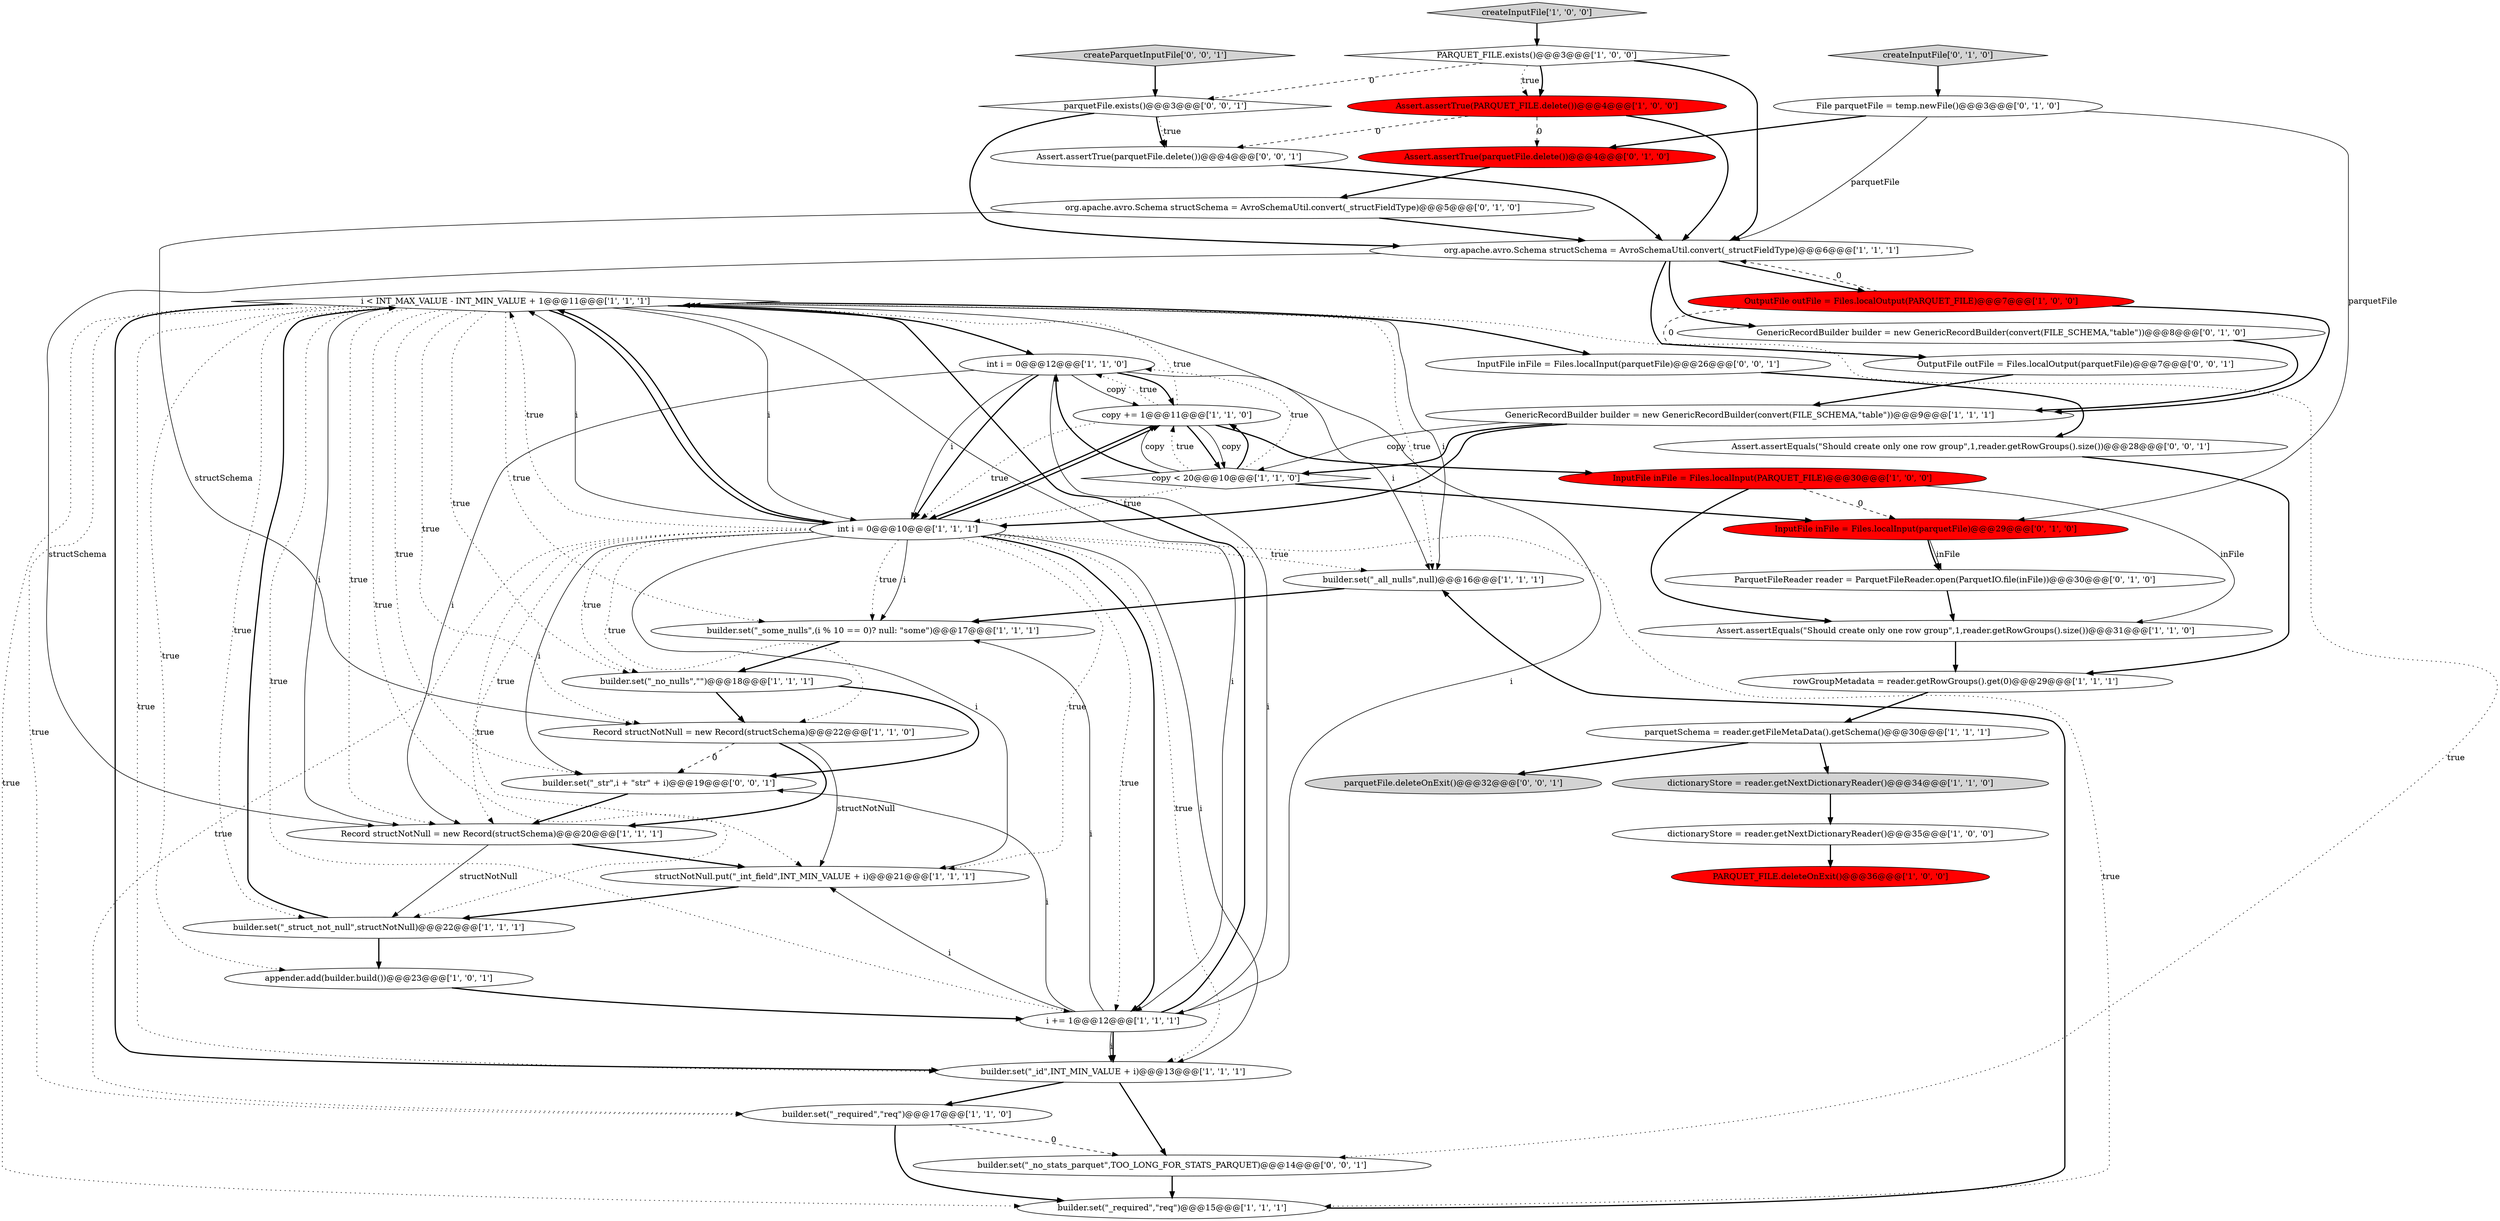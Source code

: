 digraph {
10 [style = filled, label = "InputFile inFile = Files.localInput(PARQUET_FILE)@@@30@@@['1', '0', '0']", fillcolor = red, shape = ellipse image = "AAA1AAABBB1BBB"];
33 [style = filled, label = "ParquetFileReader reader = ParquetFileReader.open(ParquetIO.file(inFile))@@@30@@@['0', '1', '0']", fillcolor = white, shape = ellipse image = "AAA0AAABBB2BBB"];
21 [style = filled, label = "builder.set(\"_all_nulls\",null)@@@16@@@['1', '1', '1']", fillcolor = white, shape = ellipse image = "AAA0AAABBB1BBB"];
13 [style = filled, label = "builder.set(\"_id\",INT_MIN_VALUE + i)@@@13@@@['1', '1', '1']", fillcolor = white, shape = ellipse image = "AAA0AAABBB1BBB"];
31 [style = filled, label = "Assert.assertTrue(parquetFile.delete())@@@4@@@['0', '1', '0']", fillcolor = red, shape = ellipse image = "AAA1AAABBB2BBB"];
9 [style = filled, label = "structNotNull.put(\"_int_field\",INT_MIN_VALUE + i)@@@21@@@['1', '1', '1']", fillcolor = white, shape = ellipse image = "AAA0AAABBB1BBB"];
32 [style = filled, label = "File parquetFile = temp.newFile()@@@3@@@['0', '1', '0']", fillcolor = white, shape = ellipse image = "AAA0AAABBB2BBB"];
18 [style = filled, label = "OutputFile outFile = Files.localOutput(PARQUET_FILE)@@@7@@@['1', '0', '0']", fillcolor = red, shape = ellipse image = "AAA1AAABBB1BBB"];
14 [style = filled, label = "appender.add(builder.build())@@@23@@@['1', '0', '1']", fillcolor = white, shape = ellipse image = "AAA0AAABBB1BBB"];
29 [style = filled, label = "dictionaryStore = reader.getNextDictionaryReader()@@@34@@@['1', '1', '0']", fillcolor = lightgray, shape = ellipse image = "AAA0AAABBB1BBB"];
12 [style = filled, label = "builder.set(\"_no_nulls\",\"\")@@@18@@@['1', '1', '1']", fillcolor = white, shape = ellipse image = "AAA0AAABBB1BBB"];
3 [style = filled, label = "builder.set(\"_some_nulls\",(i % 10 == 0)? null: \"some\")@@@17@@@['1', '1', '1']", fillcolor = white, shape = ellipse image = "AAA0AAABBB1BBB"];
6 [style = filled, label = "copy += 1@@@11@@@['1', '1', '0']", fillcolor = white, shape = ellipse image = "AAA0AAABBB1BBB"];
1 [style = filled, label = "Assert.assertEquals(\"Should create only one row group\",1,reader.getRowGroups().size())@@@31@@@['1', '1', '0']", fillcolor = white, shape = ellipse image = "AAA0AAABBB1BBB"];
39 [style = filled, label = "builder.set(\"_str\",i + \"str\" + i)@@@19@@@['0', '0', '1']", fillcolor = white, shape = ellipse image = "AAA0AAABBB3BBB"];
37 [style = filled, label = "Assert.assertTrue(parquetFile.delete())@@@4@@@['0', '0', '1']", fillcolor = white, shape = ellipse image = "AAA0AAABBB3BBB"];
15 [style = filled, label = "rowGroupMetadata = reader.getRowGroups().get(0)@@@29@@@['1', '1', '1']", fillcolor = white, shape = ellipse image = "AAA0AAABBB1BBB"];
23 [style = filled, label = "PARQUET_FILE.exists()@@@3@@@['1', '0', '0']", fillcolor = white, shape = diamond image = "AAA0AAABBB1BBB"];
35 [style = filled, label = "GenericRecordBuilder builder = new GenericRecordBuilder(convert(FILE_SCHEMA,\"table\"))@@@8@@@['0', '1', '0']", fillcolor = white, shape = ellipse image = "AAA0AAABBB2BBB"];
26 [style = filled, label = "builder.set(\"_required\",\"req\")@@@15@@@['1', '1', '1']", fillcolor = white, shape = ellipse image = "AAA0AAABBB1BBB"];
43 [style = filled, label = "parquetFile.exists()@@@3@@@['0', '0', '1']", fillcolor = white, shape = diamond image = "AAA0AAABBB3BBB"];
0 [style = filled, label = "i < INT_MAX_VALUE - INT_MIN_VALUE + 1@@@11@@@['1', '1', '1']", fillcolor = white, shape = diamond image = "AAA0AAABBB1BBB"];
44 [style = filled, label = "builder.set(\"_no_stats_parquet\",TOO_LONG_FOR_STATS_PARQUET)@@@14@@@['0', '0', '1']", fillcolor = white, shape = ellipse image = "AAA0AAABBB3BBB"];
11 [style = filled, label = "org.apache.avro.Schema structSchema = AvroSchemaUtil.convert(_structFieldType)@@@6@@@['1', '1', '1']", fillcolor = white, shape = ellipse image = "AAA0AAABBB1BBB"];
36 [style = filled, label = "InputFile inFile = Files.localInput(parquetFile)@@@29@@@['0', '1', '0']", fillcolor = red, shape = ellipse image = "AAA1AAABBB2BBB"];
5 [style = filled, label = "createInputFile['1', '0', '0']", fillcolor = lightgray, shape = diamond image = "AAA0AAABBB1BBB"];
40 [style = filled, label = "Assert.assertEquals(\"Should create only one row group\",1,reader.getRowGroups().size())@@@28@@@['0', '0', '1']", fillcolor = white, shape = ellipse image = "AAA0AAABBB3BBB"];
25 [style = filled, label = "Record structNotNull = new Record(structSchema)@@@22@@@['1', '1', '0']", fillcolor = white, shape = ellipse image = "AAA0AAABBB1BBB"];
2 [style = filled, label = "int i = 0@@@12@@@['1', '1', '0']", fillcolor = white, shape = ellipse image = "AAA0AAABBB1BBB"];
22 [style = filled, label = "parquetSchema = reader.getFileMetaData().getSchema()@@@30@@@['1', '1', '1']", fillcolor = white, shape = ellipse image = "AAA0AAABBB1BBB"];
41 [style = filled, label = "OutputFile outFile = Files.localOutput(parquetFile)@@@7@@@['0', '0', '1']", fillcolor = white, shape = ellipse image = "AAA0AAABBB3BBB"];
34 [style = filled, label = "createInputFile['0', '1', '0']", fillcolor = lightgray, shape = diamond image = "AAA0AAABBB2BBB"];
16 [style = filled, label = "builder.set(\"_required\",\"req\")@@@17@@@['1', '1', '0']", fillcolor = white, shape = ellipse image = "AAA0AAABBB1BBB"];
24 [style = filled, label = "i += 1@@@12@@@['1', '1', '1']", fillcolor = white, shape = ellipse image = "AAA0AAABBB1BBB"];
19 [style = filled, label = "copy < 20@@@10@@@['1', '1', '0']", fillcolor = white, shape = diamond image = "AAA0AAABBB1BBB"];
17 [style = filled, label = "builder.set(\"_struct_not_null\",structNotNull)@@@22@@@['1', '1', '1']", fillcolor = white, shape = ellipse image = "AAA0AAABBB1BBB"];
28 [style = filled, label = "Assert.assertTrue(PARQUET_FILE.delete())@@@4@@@['1', '0', '0']", fillcolor = red, shape = ellipse image = "AAA1AAABBB1BBB"];
4 [style = filled, label = "Record structNotNull = new Record(structSchema)@@@20@@@['1', '1', '1']", fillcolor = white, shape = ellipse image = "AAA0AAABBB1BBB"];
38 [style = filled, label = "createParquetInputFile['0', '0', '1']", fillcolor = lightgray, shape = diamond image = "AAA0AAABBB3BBB"];
30 [style = filled, label = "org.apache.avro.Schema structSchema = AvroSchemaUtil.convert(_structFieldType)@@@5@@@['0', '1', '0']", fillcolor = white, shape = ellipse image = "AAA0AAABBB2BBB"];
8 [style = filled, label = "GenericRecordBuilder builder = new GenericRecordBuilder(convert(FILE_SCHEMA,\"table\"))@@@9@@@['1', '1', '1']", fillcolor = white, shape = ellipse image = "AAA0AAABBB1BBB"];
7 [style = filled, label = "dictionaryStore = reader.getNextDictionaryReader()@@@35@@@['1', '0', '0']", fillcolor = white, shape = ellipse image = "AAA0AAABBB1BBB"];
42 [style = filled, label = "InputFile inFile = Files.localInput(parquetFile)@@@26@@@['0', '0', '1']", fillcolor = white, shape = ellipse image = "AAA0AAABBB3BBB"];
45 [style = filled, label = "parquetFile.deleteOnExit()@@@32@@@['0', '0', '1']", fillcolor = lightgray, shape = ellipse image = "AAA0AAABBB3BBB"];
20 [style = filled, label = "int i = 0@@@10@@@['1', '1', '1']", fillcolor = white, shape = ellipse image = "AAA0AAABBB1BBB"];
27 [style = filled, label = "PARQUET_FILE.deleteOnExit()@@@36@@@['1', '0', '0']", fillcolor = red, shape = ellipse image = "AAA1AAABBB1BBB"];
14->24 [style = bold, label=""];
0->12 [style = dotted, label="true"];
0->13 [style = bold, label=""];
37->11 [style = bold, label=""];
10->36 [style = dashed, label="0"];
2->6 [style = bold, label=""];
41->8 [style = bold, label=""];
20->0 [style = dotted, label="true"];
20->0 [style = bold, label=""];
40->15 [style = bold, label=""];
24->3 [style = solid, label="i"];
19->36 [style = bold, label=""];
0->4 [style = solid, label="i"];
36->33 [style = bold, label=""];
0->25 [style = dotted, label="true"];
23->28 [style = bold, label=""];
23->43 [style = dashed, label="0"];
30->11 [style = bold, label=""];
8->20 [style = bold, label=""];
0->21 [style = dotted, label="true"];
8->19 [style = solid, label="copy"];
17->14 [style = bold, label=""];
0->24 [style = dotted, label="true"];
31->30 [style = bold, label=""];
35->8 [style = bold, label=""];
34->32 [style = bold, label=""];
20->13 [style = dotted, label="true"];
0->3 [style = dotted, label="true"];
6->0 [style = dotted, label="true"];
2->6 [style = solid, label="copy"];
0->21 [style = solid, label="i"];
20->39 [style = solid, label="i"];
21->3 [style = bold, label=""];
2->21 [style = solid, label="i"];
0->44 [style = dotted, label="true"];
2->20 [style = bold, label=""];
5->23 [style = bold, label=""];
20->24 [style = dotted, label="true"];
24->0 [style = bold, label=""];
20->26 [style = dotted, label="true"];
0->42 [style = bold, label=""];
16->26 [style = bold, label=""];
30->25 [style = solid, label="structSchema"];
9->17 [style = bold, label=""];
19->2 [style = bold, label=""];
10->1 [style = solid, label="inFile"];
19->6 [style = bold, label=""];
32->36 [style = solid, label="parquetFile"];
39->4 [style = bold, label=""];
13->16 [style = bold, label=""];
42->40 [style = bold, label=""];
11->18 [style = bold, label=""];
6->20 [style = dotted, label="true"];
43->11 [style = bold, label=""];
0->39 [style = dotted, label="true"];
28->31 [style = dashed, label="0"];
2->4 [style = solid, label="i"];
20->3 [style = dotted, label="true"];
0->14 [style = dotted, label="true"];
0->20 [style = bold, label=""];
0->26 [style = dotted, label="true"];
10->1 [style = bold, label=""];
2->24 [style = solid, label="i"];
32->31 [style = bold, label=""];
24->13 [style = bold, label=""];
4->9 [style = bold, label=""];
4->17 [style = solid, label="structNotNull"];
20->25 [style = dotted, label="true"];
20->3 [style = solid, label="i"];
20->9 [style = dotted, label="true"];
22->45 [style = bold, label=""];
24->13 [style = solid, label="i"];
20->17 [style = dotted, label="true"];
23->28 [style = dotted, label="true"];
0->4 [style = dotted, label="true"];
0->20 [style = solid, label="i"];
16->44 [style = dashed, label="0"];
22->29 [style = bold, label=""];
3->12 [style = bold, label=""];
20->13 [style = solid, label="i"];
15->22 [style = bold, label=""];
2->20 [style = solid, label="i"];
26->21 [style = bold, label=""];
6->20 [style = bold, label=""];
11->41 [style = bold, label=""];
6->2 [style = dotted, label="true"];
17->0 [style = bold, label=""];
11->4 [style = solid, label="structSchema"];
20->4 [style = dotted, label="true"];
6->10 [style = bold, label=""];
20->0 [style = solid, label="i"];
18->8 [style = bold, label=""];
0->16 [style = dotted, label="true"];
12->39 [style = bold, label=""];
23->11 [style = bold, label=""];
36->33 [style = solid, label="inFile"];
0->9 [style = dotted, label="true"];
25->39 [style = dashed, label="0"];
38->43 [style = bold, label=""];
24->0 [style = solid, label="i"];
0->13 [style = dotted, label="true"];
28->37 [style = dashed, label="0"];
18->11 [style = dashed, label="0"];
19->2 [style = dotted, label="true"];
8->19 [style = bold, label=""];
19->20 [style = dotted, label="true"];
18->41 [style = dashed, label="0"];
1->15 [style = bold, label=""];
28->11 [style = bold, label=""];
0->2 [style = bold, label=""];
13->44 [style = bold, label=""];
25->4 [style = bold, label=""];
33->1 [style = bold, label=""];
19->6 [style = solid, label="copy"];
20->21 [style = dotted, label="true"];
6->19 [style = bold, label=""];
20->6 [style = bold, label=""];
43->37 [style = bold, label=""];
11->35 [style = bold, label=""];
24->39 [style = solid, label="i"];
43->37 [style = dotted, label="true"];
44->26 [style = bold, label=""];
12->25 [style = bold, label=""];
25->9 [style = solid, label="structNotNull"];
0->24 [style = solid, label="i"];
7->27 [style = bold, label=""];
29->7 [style = bold, label=""];
0->17 [style = dotted, label="true"];
19->6 [style = dotted, label="true"];
20->12 [style = dotted, label="true"];
20->24 [style = bold, label=""];
6->19 [style = solid, label="copy"];
20->9 [style = solid, label="i"];
32->11 [style = solid, label="parquetFile"];
20->16 [style = dotted, label="true"];
24->9 [style = solid, label="i"];
}
